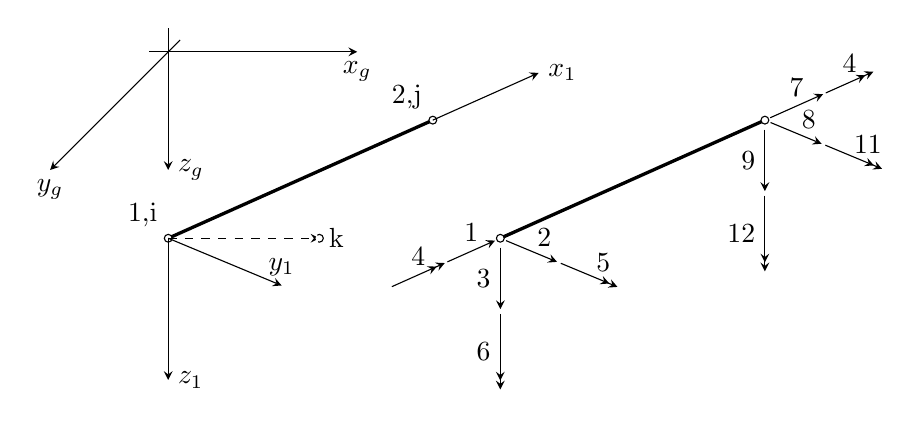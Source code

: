 \begin{tikzpicture}[scale=6,>=stealth,
  x={(0.8cm,0cm)}, y={(-0.5cm,-0.5cm)}, z={(0cm,-1cm)}]
 \tikzstyle{elemnode} = [draw,thin,circle,inner sep=1,fill=white]
 %\coordinate (a) at (0.1,-0.2);
 %\coordinate (b) at (0.6,-0.1);
 \newcommand{\beamlength}{0.4};

 \begin{scope}[yshift=-3]
 \draw[->] (-0.05,0,0) -- (0.5,0,0) node[at end, below] {$x_g$};
 \draw[->] (0,-0.05,0) -- (0,0.5,0) node[at end, below] {$y_g$};
 \draw[->] (0,0,-0.05) -- (0,0,0.25) node[at end, right] {$z_g$};
 \end{scope}

 \coordinate (i) (0,0,0.5);
 \coordinate (j) (0.7,0,0.25);

 \draw[very thick,-] (0,0,0.5) coordinate (i) -- (0.7,0,0.25) coordinate(j)
   node[elemnode,at start] {} node[at start,above left] {1,i}
   node[elemnode,at end] {} node[at end,above left] {2,j};
 \draw[dashed,->] (0,0,0.5) -- (0.4,0,0.5) 
   node[elemnode,at end] {} node[at end,right] {k};
 \draw[->] (j) -- +(0.7*0.4,0,-0.25*0.4) node[right] {$x_1$};
 \draw[->] (i) -- +(0.3,0.0,0.1) node[above] {$y_1$};
 \draw[->] (i) -- +(0,0,0.3) node[right] {$z_1$};

 \begin{scope}[xshift=20,yshift=0] 
  \draw[very thick,-] (0,0,0.5) coordinate (i) -- (0.7,0,0.25) coordinate(j)
   node[elemnode,at start] {}
   node[elemnode,at end] {};
  \draw[<-] (i)++(-0.7*0.02,0,0.25*0.02) -- +(-0.7*0.18,0,0.25*0.18) node[above,midway] {1};
  \draw[<<-] (i)++(-0.7*0.21,0,0.25*0.21) -- +(-0.7*0.2,0,0.25*0.2) node[above,midway] {4};
  \draw[->] (i)+(0.015,0.0,0.005) -- +(0.15,0.0,0.05) node[above,near end] {2};
  \draw[->>] (i)++(0.16,0.0,0.053) -- +(0.15,0.0,0.05) node[above,near end] {5};
  \draw[->] (i)+(0,0,0.02) -- ++(0,0,0.15) node[left,midway] {3};
  \draw[->>] (i)++(0,0,0.16) -- +(0,0,0.16) node[left,midway] {6};

  \draw[->] (j)++(0.7*0.02,0,-0.25*0.02) -- +(0.7*0.2,0,-0.25*0.2) node[above,midway] {7};
  \draw[->>] (j)++(0.7*0.23,0,-0.25*0.23) -- +(0.7*0.18,0,-0.25*0.18) node[above,midway] {4};
  \draw[->] (j)+(0.015,0.0,0.005) -- +(0.15,0.0,0.05) node[above,near end] {8};
  \draw[->>] (j)++(0.16,0.0,0.053) -- +(0.15,0.0,0.05) node[above,near end] {11};
  \draw[->] (j)+(0,0,0.02) -- ++(0,0,0.15) node[left,midway] {9};
  \draw[->>] (j)++(0,0,0.16) -- +(0,0,0.16) node[left,midway] {12};

 \end{scope}

 
\end{tikzpicture}
